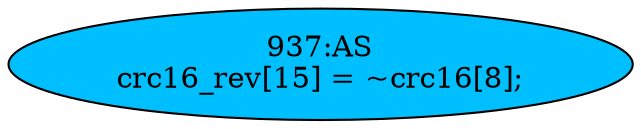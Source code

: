 strict digraph "" {
	node [label="\N"];
	"937:AS"	 [ast="<pyverilog.vparser.ast.Assign object at 0x7f55d3d0ecd0>",
		def_var="['crc16_rev']",
		fillcolor=deepskyblue,
		label="937:AS
crc16_rev[15] = ~crc16[8];",
		statements="[]",
		style=filled,
		typ=Assign,
		use_var="['crc16']"];
}

